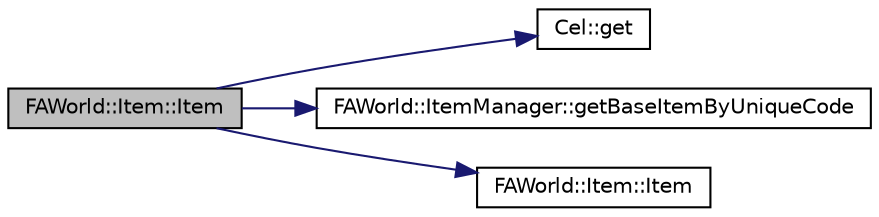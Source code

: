 digraph G
{
  edge [fontname="Helvetica",fontsize="10",labelfontname="Helvetica",labelfontsize="10"];
  node [fontname="Helvetica",fontsize="10",shape=record];
  rankdir="LR";
  Node1 [label="FAWorld::Item::Item",height=0.2,width=0.4,color="black", fillcolor="grey75", style="filled" fontcolor="black"];
  Node1 -> Node2 [color="midnightblue",fontsize="10",style="solid",fontname="Helvetica"];
  Node2 [label="Cel::get",height=0.2,width=0.4,color="black", fillcolor="white", style="filled",URL="$namespace_cel.html#a4e01b99470fde6ba49817d25dc1e2bc6"];
  Node1 -> Node3 [color="midnightblue",fontsize="10",style="solid",fontname="Helvetica"];
  Node3 [label="FAWorld::ItemManager::getBaseItemByUniqueCode",height=0.2,width=0.4,color="black", fillcolor="white", style="filled",URL="$class_f_a_world_1_1_item_manager.html#a0735b7281eee743c1a9ad8779fc88f7e"];
  Node1 -> Node4 [color="midnightblue",fontsize="10",style="solid",fontname="Helvetica"];
  Node4 [label="FAWorld::Item::Item",height=0.2,width=0.4,color="black", fillcolor="white", style="filled",URL="$class_f_a_world_1_1_item.html#a6116840dacab2c584f2ff54243706002"];
}
